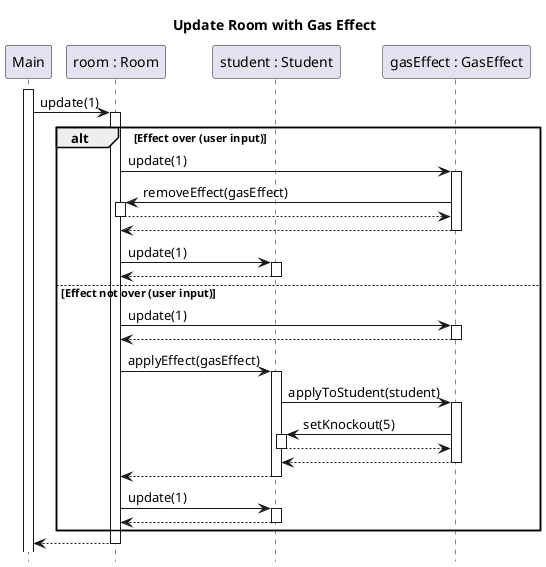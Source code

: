@startuml room-update-gas-no-mask
title Update Room with Gas Effect
hide footbox
autoactivate on
skinparam SequenceReferenceBackgroundColor white

participant Main
participant "room : Room" as room
participant "student : Student" as student
participant "gasEffect : GasEffect" as gas

activate Main
Main -> room : update(1)
    alt Effect over (user input)
    room -> gas : update(1)
        gas -> room : removeEffect(gasEffect)
        return
    return
    room -> student : update(1)
    return
    else Effect not over (user input)
    room -> gas : update(1)
    return
    room -> student : applyEffect(gasEffect)
        student -> gas : applyToStudent(student)
            gas -> student : setKnockout(5)
            return
        return
    return
    room -> student : update(1)
    return

    end

return

@enduml